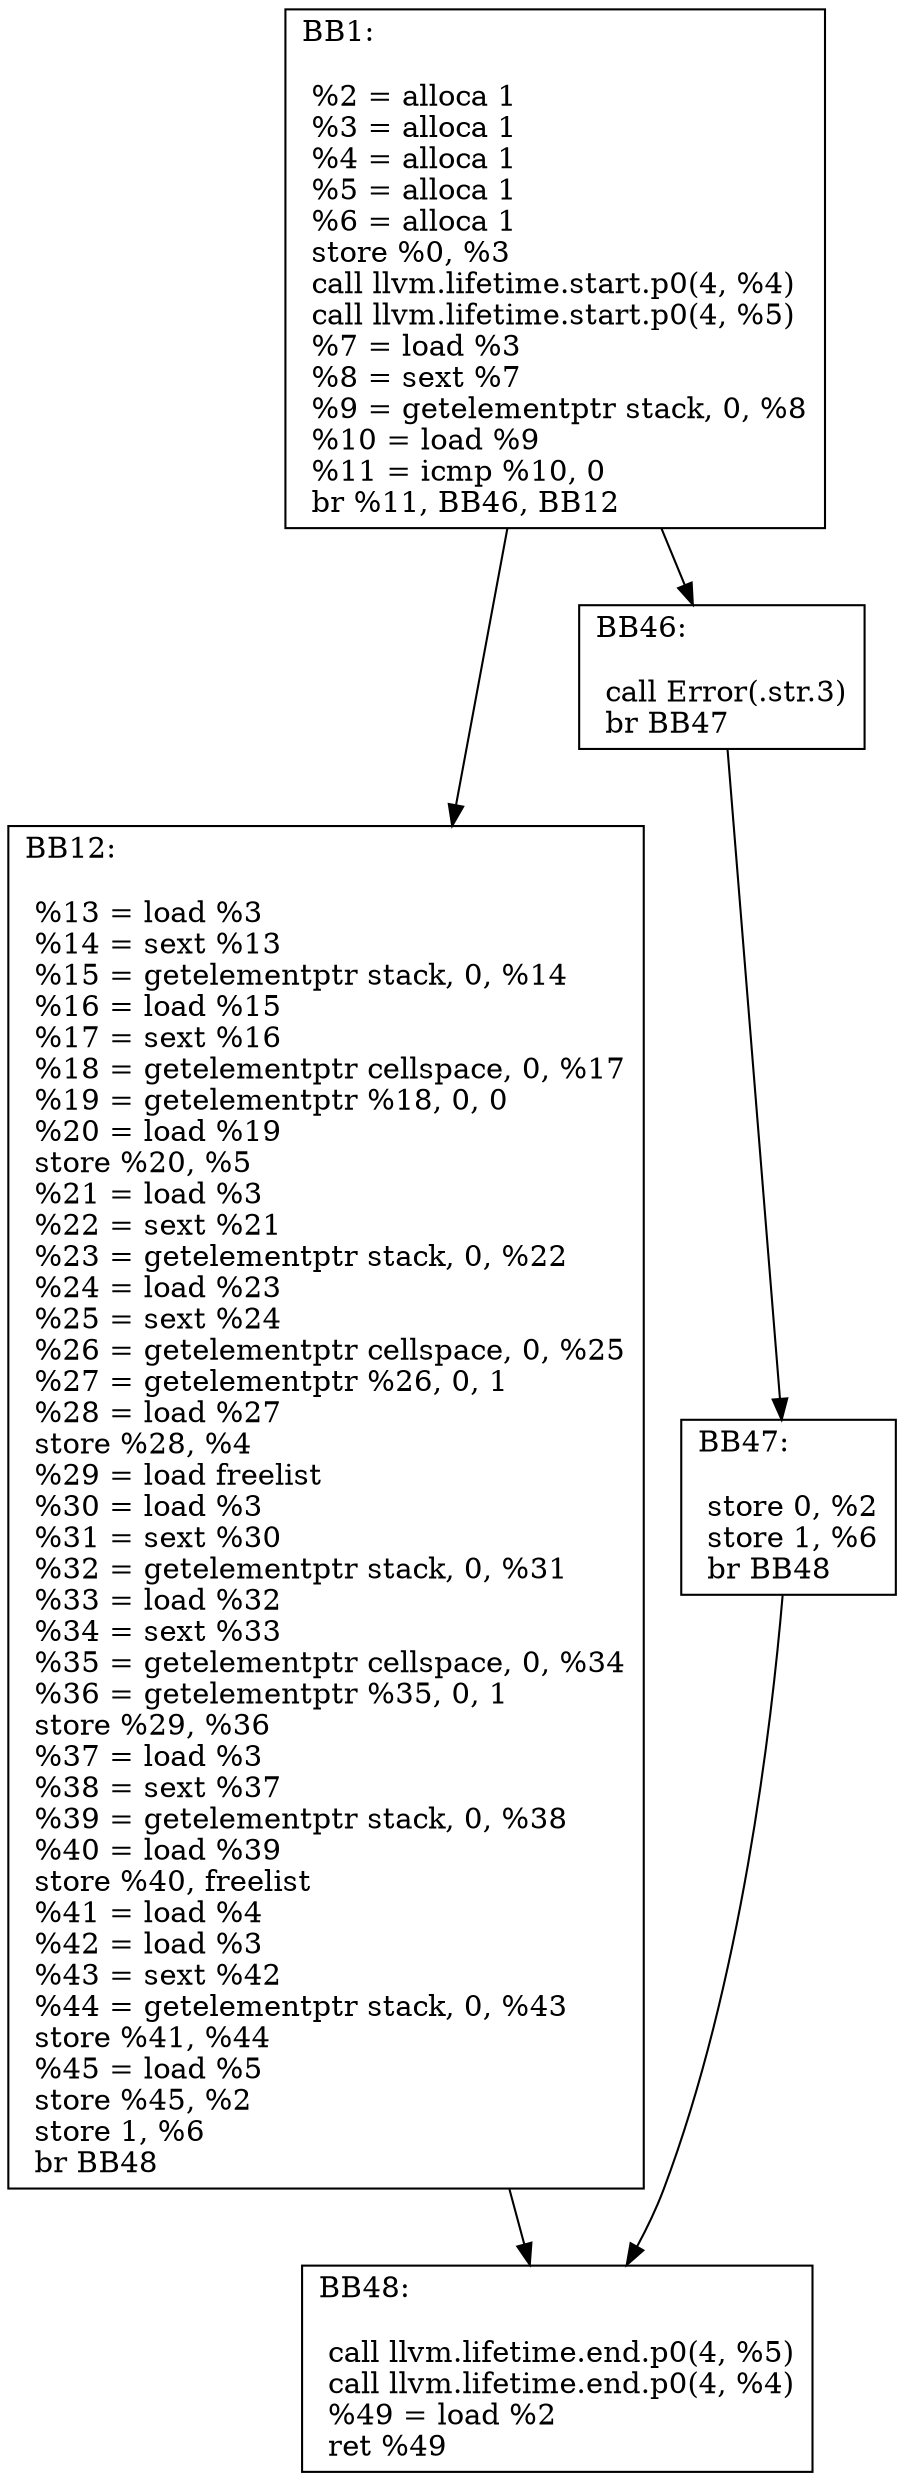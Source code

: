 digraph "CFG of Pop function"{
	BB1[shape=record,label="{BB1:\l\l
	 %2 = alloca  1\l	 %3 = alloca  1\l	 %4 = alloca  1\l	 %5 = alloca  1\l	 %6 = alloca  1\l	 store  %0,  %3\l	 call llvm.lifetime.start.p0(4, %4)\l	 call llvm.lifetime.start.p0(4, %5)\l	 %7 = load  %3\l	 %8 = sext  %7\l	 %9 = getelementptr  stack,  0,  %8\l	 %10 = load  %9\l	 %11 = icmp  %10,  0\l	 br %11, BB46, BB12\l	}"];
	BB1 -> BB12
	BB1 -> BB46
	BB12[shape=record,label="{BB12:\l\l
	 %13 = load  %3\l	 %14 = sext  %13\l	 %15 = getelementptr  stack,  0,  %14\l	 %16 = load  %15\l	 %17 = sext  %16\l	 %18 = getelementptr  cellspace,  0,  %17\l	 %19 = getelementptr  %18,  0,  0\l	 %20 = load  %19\l	 store  %20,  %5\l	 %21 = load  %3\l	 %22 = sext  %21\l	 %23 = getelementptr  stack,  0,  %22\l	 %24 = load  %23\l	 %25 = sext  %24\l	 %26 = getelementptr  cellspace,  0,  %25\l	 %27 = getelementptr  %26,  0,  1\l	 %28 = load  %27\l	 store  %28,  %4\l	 %29 = load  freelist\l	 %30 = load  %3\l	 %31 = sext  %30\l	 %32 = getelementptr  stack,  0,  %31\l	 %33 = load  %32\l	 %34 = sext  %33\l	 %35 = getelementptr  cellspace,  0,  %34\l	 %36 = getelementptr  %35,  0,  1\l	 store  %29,  %36\l	 %37 = load  %3\l	 %38 = sext  %37\l	 %39 = getelementptr  stack,  0,  %38\l	 %40 = load  %39\l	 store  %40,  freelist\l	 %41 = load  %4\l	 %42 = load  %3\l	 %43 = sext  %42\l	 %44 = getelementptr  stack,  0,  %43\l	 store  %41,  %44\l	 %45 = load  %5\l	 store  %45,  %2\l	 store  1,  %6\l	 br BB48\l	}"];
	BB12 -> BB48
	BB46[shape=record,label="{BB46:\l\l
	 call Error(.str.3)\l	 br BB47\l	}"];
	BB46 -> BB47
	BB47[shape=record,label="{BB47:\l\l
	 store  0,  %2\l	 store  1,  %6\l	 br BB48\l	}"];
	BB47 -> BB48
	BB48[shape=record,label="{BB48:\l\l
	 call llvm.lifetime.end.p0(4, %5)\l	 call llvm.lifetime.end.p0(4, %4)\l	 %49 = load  %2\l	 ret %49\l	}"];
}

